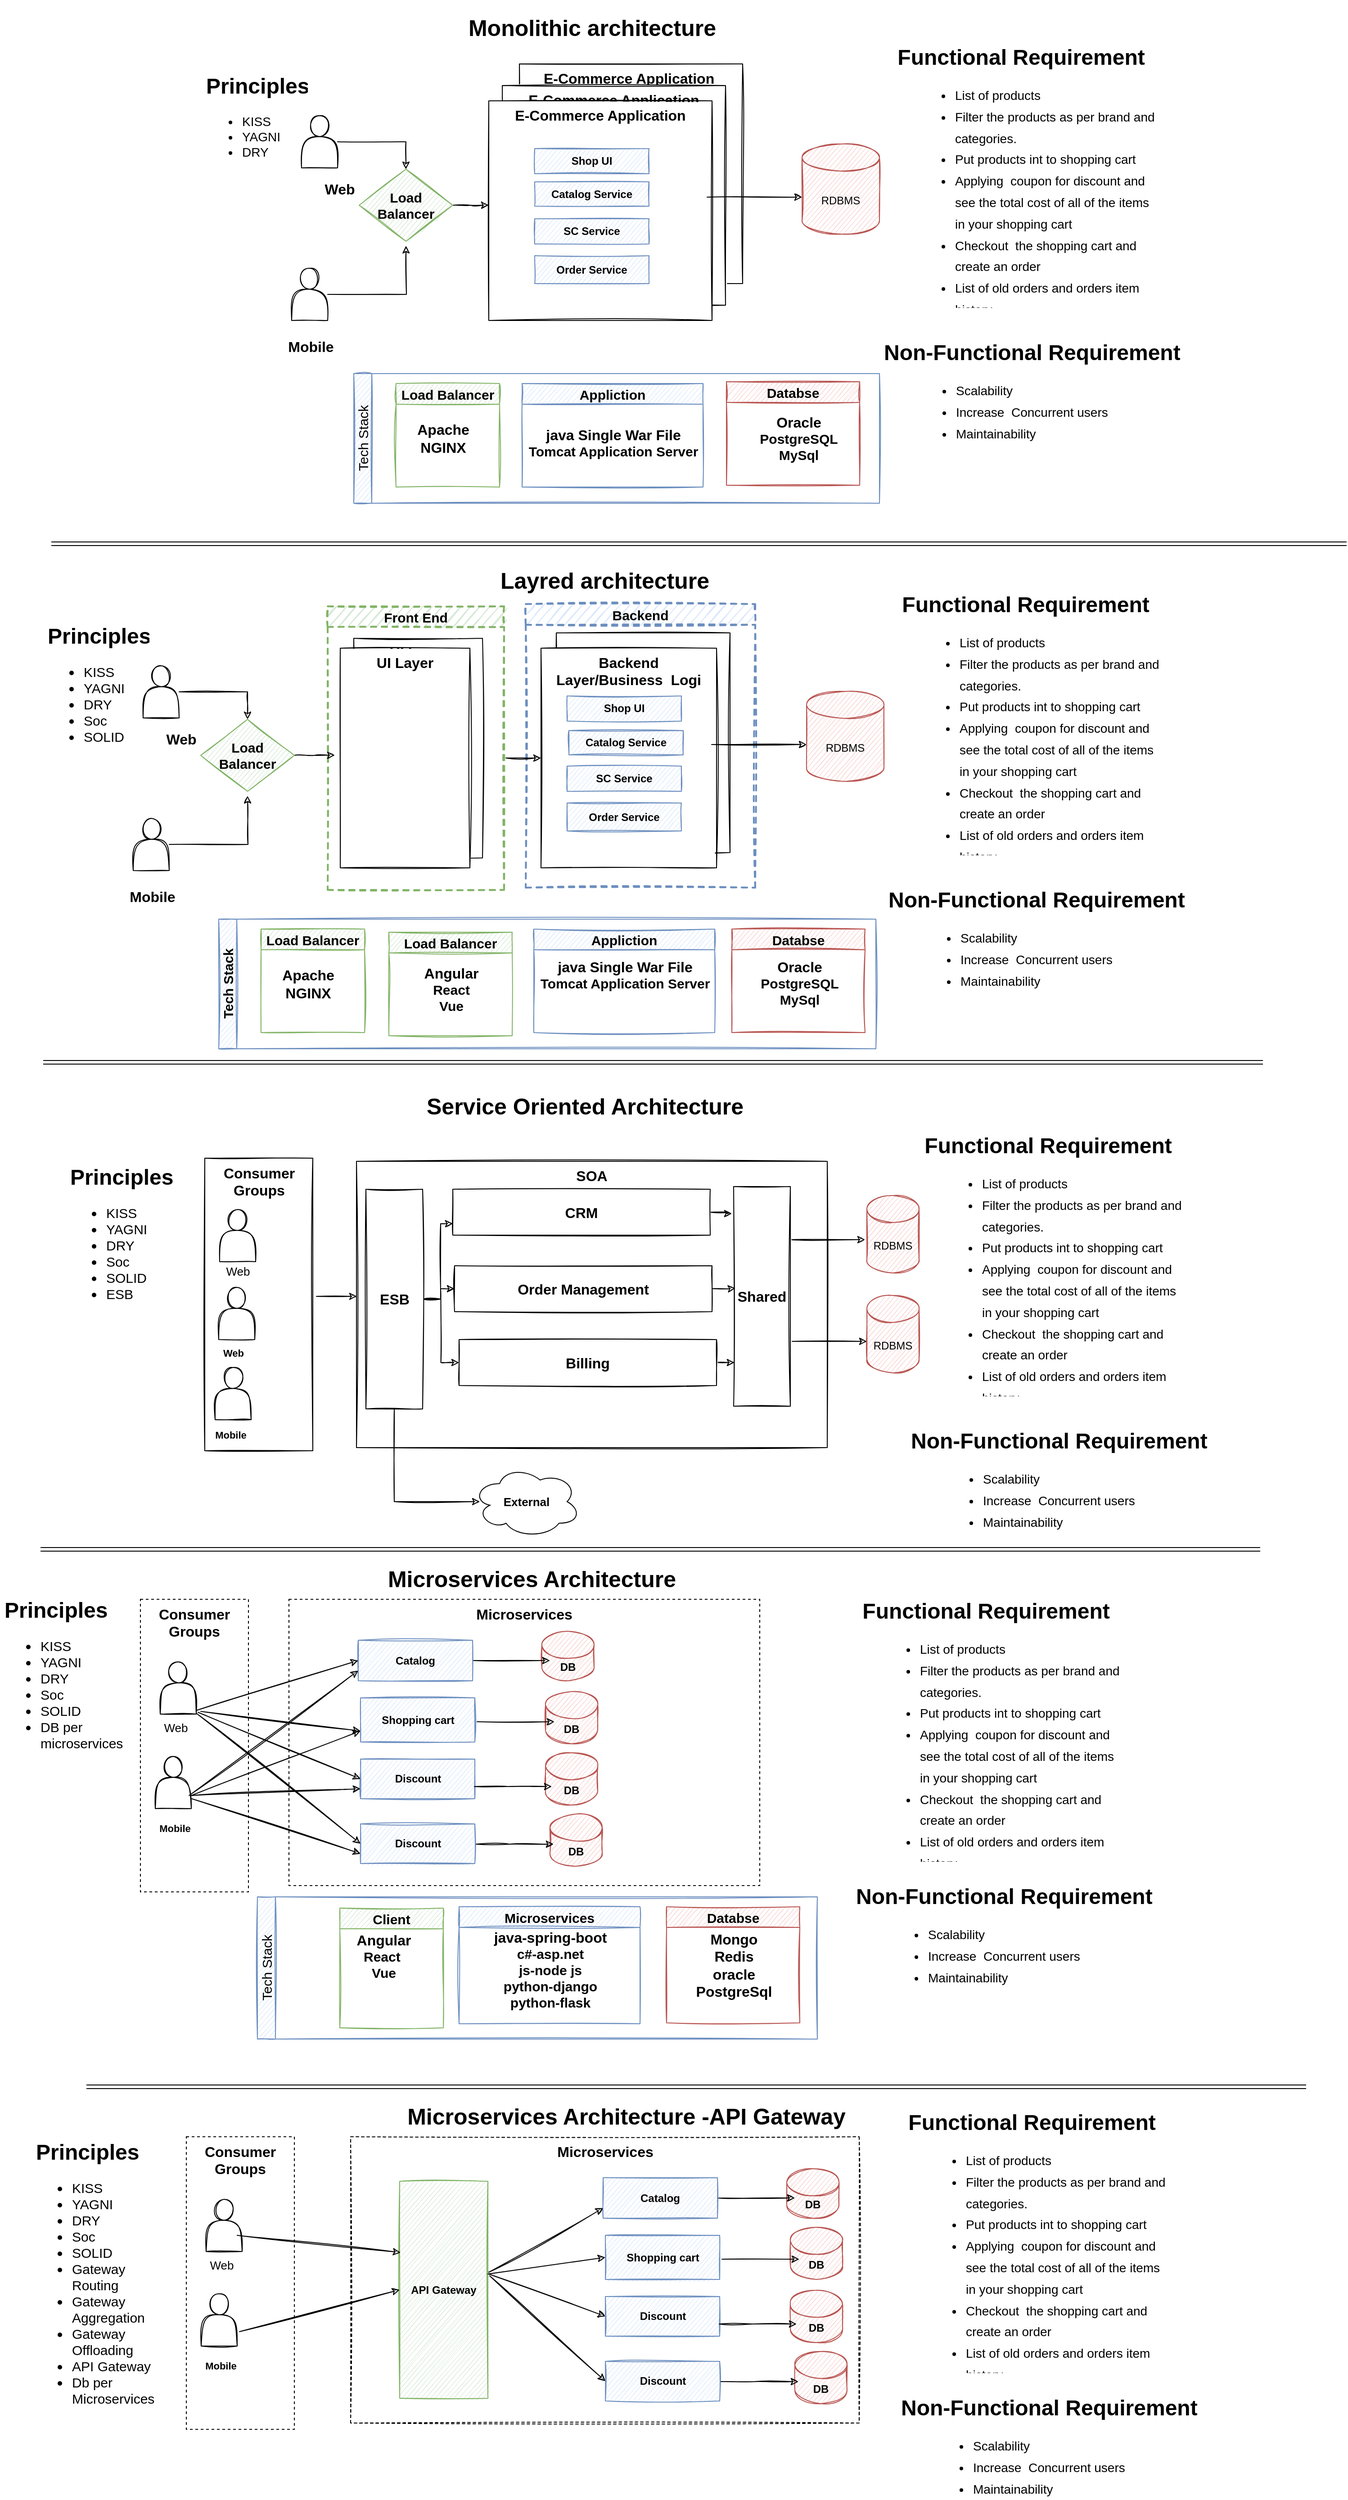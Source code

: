 <mxfile version="13.9.9" type="device"><diagram id="ec2k7Hesi6WmFlCKf6qa" name="Page-1"><mxGraphModel dx="1704" dy="138" grid="0" gridSize="10" guides="1" tooltips="1" connect="1" arrows="1" fold="1" page="0" pageScale="1" pageWidth="850" pageHeight="1100" math="0" shadow="0"><root><mxCell id="0"/><mxCell id="1" parent="0"/><mxCell id="N778RxpFkCBKYSkDcsCE-330" value="&lt;b&gt;&lt;font style=&quot;font-size: 16px&quot;&gt;Consumer Groups&lt;/font&gt;&lt;/b&gt;" style="rounded=0;whiteSpace=wrap;html=1;sketch=1;align=center;verticalAlign=top;" parent="1" vertex="1"><mxGeometry x="48.5" y="1870.5" width="120" height="325" as="geometry"/></mxCell><mxCell id="SEdqGjDrWcy2dXmViuWo-49" value="Backend" style="swimlane;sketch=1;fontSize=15;fillColor=#dae8fc;strokeColor=#6c8ebf;strokeWidth=2;dashed=1;" parent="1" vertex="1"><mxGeometry x="405" y="1255" width="255" height="315" as="geometry"/></mxCell><mxCell id="SEdqGjDrWcy2dXmViuWo-47" value="Front End" style="swimlane;sketch=1;fontSize=15;fillColor=#d5e8d4;strokeColor=#82b366;dashed=1;strokeWidth=2;" parent="1" vertex="1"><mxGeometry x="185" y="1257.5" width="196" height="315" as="geometry"/></mxCell><mxCell id="SEdqGjDrWcy2dXmViuWo-10" value="&lt;b&gt;&lt;font style=&quot;font-size: 16px&quot;&gt;UI Layer&lt;/font&gt;&lt;/b&gt;" style="rounded=0;whiteSpace=wrap;html=1;sketch=1;align=center;verticalAlign=top;" parent="1" vertex="1"><mxGeometry x="214" y="1293" width="143" height="244" as="geometry"/></mxCell><mxCell id="ROj_67UQpcPL1jAS--Vf-10" value="&lt;b&gt;&lt;font style=&quot;font-size: 16px&quot;&gt;E-Commerce Application&amp;nbsp;&lt;/font&gt;&lt;/b&gt;" style="rounded=0;whiteSpace=wrap;html=1;sketch=1;align=center;verticalAlign=top;" parent="1" vertex="1"><mxGeometry x="398" y="655" width="248" height="244" as="geometry"/></mxCell><mxCell id="ROj_67UQpcPL1jAS--Vf-9" value="&lt;b&gt;&lt;font style=&quot;font-size: 16px&quot;&gt;E-Commerce Application&lt;/font&gt;&lt;/b&gt;" style="rounded=0;whiteSpace=wrap;html=1;sketch=1;align=center;verticalAlign=top;" parent="1" vertex="1"><mxGeometry x="379" y="679" width="248" height="244" as="geometry"/></mxCell><mxCell id="k0vu21li7wswJZSwt-MZ-2" value="&lt;h1 style=&quot;text-align: center&quot;&gt;Functional Requirement&lt;/h1&gt;&lt;p style=&quot;font-size: 14px&quot;&gt;&lt;/p&gt;&lt;blockquote style=&quot;margin: 0px 0px 0px 40px ; border: none ; padding: 0px ; font-size: 14px&quot;&gt;&lt;ul style=&quot;line-height: 170%&quot;&gt;&lt;li&gt;List of products&lt;/li&gt;&lt;li&gt;Filter the products as per brand and categories.&lt;/li&gt;&lt;li&gt;Put products int to shopping cart&lt;/li&gt;&lt;li&gt;Applying&amp;nbsp; coupon for discount and see the total cost of all of the items in your shopping cart&lt;/li&gt;&lt;li&gt;Checkout&amp;nbsp; the shopping cart and create an order&lt;/li&gt;&lt;li&gt;List of old orders and orders item history&lt;/li&gt;&lt;/ul&gt;&lt;/blockquote&gt;&lt;p&gt;&lt;/p&gt;" style="text;html=1;strokeColor=none;fillColor=none;spacing=5;spacingTop=-20;whiteSpace=wrap;overflow=hidden;rounded=0;sketch=1;fontStyle=0;labelBorderColor=none;align=left;" parent="1" vertex="1"><mxGeometry x="797" y="628" width="315" height="298" as="geometry"/></mxCell><mxCell id="k0vu21li7wswJZSwt-MZ-3" value="&lt;h1&gt;Principles&lt;/h1&gt;&lt;p style=&quot;font-size: 14px&quot;&gt;&lt;/p&gt;&lt;ul style=&quot;font-size: 14px&quot;&gt;&lt;li&gt;KISS&lt;/li&gt;&lt;li&gt;YAGNI&lt;/li&gt;&lt;li&gt;DRY&lt;/li&gt;&lt;/ul&gt;&lt;p&gt;&lt;/p&gt;" style="text;html=1;strokeColor=none;fillColor=none;spacing=5;spacingTop=-20;whiteSpace=wrap;overflow=hidden;rounded=0;sketch=1;" parent="1" vertex="1"><mxGeometry x="45" y="660" width="121" height="110" as="geometry"/></mxCell><mxCell id="k0vu21li7wswJZSwt-MZ-5" value="&lt;font style=&quot;font-size: 25px&quot;&gt;&lt;b&gt;Monolithic architecture&lt;/b&gt;&lt;/font&gt;" style="text;html=1;strokeColor=none;fillColor=none;align=center;verticalAlign=middle;whiteSpace=wrap;rounded=0;sketch=1;" parent="1" vertex="1"><mxGeometry x="335.5" y="584" width="286" height="59" as="geometry"/></mxCell><mxCell id="ROj_67UQpcPL1jAS--Vf-14" style="edgeStyle=orthogonalEdgeStyle;rounded=0;orthogonalLoop=1;jettySize=auto;html=1;entryX=0.5;entryY=0;entryDx=0;entryDy=0;sketch=1;" parent="1" source="k0vu21li7wswJZSwt-MZ-6" target="ROj_67UQpcPL1jAS--Vf-13" edge="1"><mxGeometry relative="1" as="geometry"/></mxCell><mxCell id="k0vu21li7wswJZSwt-MZ-6" value="" style="shape=actor;whiteSpace=wrap;html=1;sketch=1;" parent="1" vertex="1"><mxGeometry x="156" y="712.5" width="40" height="58" as="geometry"/></mxCell><mxCell id="k0vu21li7wswJZSwt-MZ-7" value="&lt;b&gt;&lt;font style=&quot;font-size: 16px&quot;&gt;Web&lt;/font&gt;&lt;/b&gt;" style="text;html=1;strokeColor=none;fillColor=none;align=center;verticalAlign=middle;whiteSpace=wrap;rounded=0;sketch=1;" parent="1" vertex="1"><mxGeometry x="168.5" y="784" width="59" height="20" as="geometry"/></mxCell><mxCell id="k0vu21li7wswJZSwt-MZ-8" value="&lt;b&gt;&lt;font style=&quot;font-size: 16px&quot;&gt;E-Commerce Application&lt;/font&gt;&lt;/b&gt;" style="rounded=0;whiteSpace=wrap;html=1;sketch=1;align=center;verticalAlign=top;" parent="1" vertex="1"><mxGeometry x="364" y="696" width="248" height="244" as="geometry"/></mxCell><mxCell id="Zl33x8nUSlphp2DYGEaB-1" value="RDBMS" style="shape=cylinder3;whiteSpace=wrap;html=1;boundedLbl=1;backgroundOutline=1;size=15;fillColor=#f8cecc;strokeColor=#b85450;sketch=1;" parent="1" vertex="1"><mxGeometry x="712" y="744" width="86" height="100" as="geometry"/></mxCell><mxCell id="Zl33x8nUSlphp2DYGEaB-6" style="edgeStyle=orthogonalEdgeStyle;rounded=0;sketch=1;orthogonalLoop=1;jettySize=auto;html=1;entryX=0;entryY=0.418;entryDx=0;entryDy=0;entryPerimeter=0;" parent="1" edge="1"><mxGeometry relative="1" as="geometry"><mxPoint x="606.5" y="803.002" as="sourcePoint"/><mxPoint x="712" y="803.002" as="targetPoint"/></mxGeometry></mxCell><mxCell id="Zl33x8nUSlphp2DYGEaB-7" value="Shop UI" style="rounded=0;whiteSpace=wrap;html=1;align=center;fontStyle=1;sketch=1;fillColor=#dae8fc;strokeColor=#6c8ebf;" parent="1" vertex="1"><mxGeometry x="415" y="749" width="127" height="28" as="geometry"/></mxCell><mxCell id="Zl33x8nUSlphp2DYGEaB-8" value="Catalog Service" style="rounded=0;whiteSpace=wrap;html=1;align=center;fontStyle=1;sketch=1;fillColor=#dae8fc;strokeColor=#6c8ebf;" parent="1" vertex="1"><mxGeometry x="415" y="786" width="127" height="27" as="geometry"/></mxCell><mxCell id="Zl33x8nUSlphp2DYGEaB-9" value="SC Service" style="rounded=0;whiteSpace=wrap;html=1;align=center;fontStyle=1;sketch=1;fillColor=#dae8fc;strokeColor=#6c8ebf;" parent="1" vertex="1"><mxGeometry x="415" y="827" width="127" height="28" as="geometry"/></mxCell><mxCell id="Zl33x8nUSlphp2DYGEaB-10" value="Order Service" style="rounded=0;whiteSpace=wrap;html=1;align=center;fontStyle=1;sketch=1;fillColor=#dae8fc;strokeColor=#6c8ebf;" parent="1" vertex="1"><mxGeometry x="415" y="868" width="127" height="31" as="geometry"/></mxCell><mxCell id="ROj_67UQpcPL1jAS--Vf-1" value="&lt;h1 style=&quot;text-align: center&quot;&gt;Non-Functional Requirement&lt;/h1&gt;&lt;p style=&quot;font-size: 14px&quot;&gt;&lt;/p&gt;&lt;blockquote style=&quot;margin: 0px 0px 0px 40px ; border: none ; padding: 0px ; font-size: 14px&quot;&gt;&lt;ul style=&quot;line-height: 170%&quot;&gt;&lt;li&gt;Scalability&lt;/li&gt;&lt;li&gt;Increase&amp;nbsp; Concurrent users&lt;/li&gt;&lt;li&gt;Maintainability&lt;/li&gt;&lt;/ul&gt;&lt;/blockquote&gt;&lt;p&gt;&lt;/p&gt;" style="text;html=1;strokeColor=none;fillColor=none;spacing=5;spacingTop=-20;whiteSpace=wrap;overflow=hidden;rounded=0;sketch=1;fontStyle=0;labelBorderColor=none;align=left;" parent="1" vertex="1"><mxGeometry x="798" y="956" width="350" height="121" as="geometry"/></mxCell><mxCell id="ROj_67UQpcPL1jAS--Vf-15" style="edgeStyle=orthogonalEdgeStyle;rounded=0;orthogonalLoop=1;jettySize=auto;html=1;sketch=1;" parent="1" source="ROj_67UQpcPL1jAS--Vf-2" edge="1"><mxGeometry relative="1" as="geometry"><mxPoint x="272" y="857" as="targetPoint"/></mxGeometry></mxCell><mxCell id="ROj_67UQpcPL1jAS--Vf-2" value="" style="shape=actor;whiteSpace=wrap;html=1;sketch=1;" parent="1" vertex="1"><mxGeometry x="145" y="882" width="40" height="58" as="geometry"/></mxCell><mxCell id="ROj_67UQpcPL1jAS--Vf-3" value="&lt;b&gt;&lt;font style=&quot;font-size: 16px&quot;&gt;Mobile&lt;/font&gt;&lt;/b&gt;" style="text;html=1;strokeColor=none;fillColor=none;align=center;verticalAlign=middle;whiteSpace=wrap;rounded=0;sketch=1;" parent="1" vertex="1"><mxGeometry x="137" y="959" width="59" height="20" as="geometry"/></mxCell><mxCell id="ROj_67UQpcPL1jAS--Vf-16" style="edgeStyle=orthogonalEdgeStyle;rounded=0;orthogonalLoop=1;jettySize=auto;html=1;entryX=0;entryY=0.475;entryDx=0;entryDy=0;entryPerimeter=0;sketch=1;" parent="1" source="ROj_67UQpcPL1jAS--Vf-13" target="k0vu21li7wswJZSwt-MZ-8" edge="1"><mxGeometry relative="1" as="geometry"/></mxCell><mxCell id="ROj_67UQpcPL1jAS--Vf-13" value="&lt;b&gt;&lt;font style=&quot;font-size: 15px&quot;&gt;Load Balancer&lt;/font&gt;&lt;/b&gt;" style="rhombus;whiteSpace=wrap;html=1;fillColor=#d5e8d4;shadow=0;sketch=1;rounded=0;strokeColor=#82b366;" parent="1" vertex="1"><mxGeometry x="220" y="772" width="104" height="80" as="geometry"/></mxCell><mxCell id="60dnuKKUJozWv6TFlMtV-2" value="Tech Stack" style="swimlane;html=1;horizontal=0;startSize=20;sketch=1;fontSize=15;fontStyle=0;fillColor=#dae8fc;strokeColor=#6c8ebf;" parent="1" vertex="1"><mxGeometry x="214" y="999" width="584" height="144" as="geometry"/></mxCell><mxCell id="60dnuKKUJozWv6TFlMtV-4" value="Load Balancer" style="swimlane;sketch=1;fontSize=15;fillColor=#d5e8d4;strokeColor=#82b366;" parent="60dnuKKUJozWv6TFlMtV-2" vertex="1"><mxGeometry x="47" y="11" width="115" height="115" as="geometry"/></mxCell><mxCell id="60dnuKKUJozWv6TFlMtV-5" value="&lt;b style=&quot;font-size: 16px&quot;&gt;Apache&lt;br&gt;NGINX&lt;/b&gt;" style="text;html=1;align=center;verticalAlign=middle;resizable=0;points=[];autosize=1;fontSize=15;" parent="60dnuKKUJozWv6TFlMtV-4" vertex="1"><mxGeometry x="18" y="41" width="68" height="40" as="geometry"/></mxCell><mxCell id="60dnuKKUJozWv6TFlMtV-6" value="Appliction" style="swimlane;sketch=1;fontSize=15;fillColor=#dae8fc;strokeColor=#6c8ebf;" parent="60dnuKKUJozWv6TFlMtV-2" vertex="1"><mxGeometry x="187" y="11" width="201" height="115" as="geometry"/></mxCell><mxCell id="60dnuKKUJozWv6TFlMtV-7" value="&lt;b&gt;&lt;span style=&quot;font-size: 16px&quot;&gt;java Single War File&lt;br&gt;&lt;/span&gt;Tomcat Application Server&lt;/b&gt;" style="text;html=1;align=center;verticalAlign=middle;resizable=0;points=[];autosize=1;fontSize=15;" parent="60dnuKKUJozWv6TFlMtV-6" vertex="1"><mxGeometry x="1.5" y="46" width="198" height="40" as="geometry"/></mxCell><mxCell id="60dnuKKUJozWv6TFlMtV-8" value="Databse" style="swimlane;sketch=1;fontSize=15;startSize=23;fillColor=#f8cecc;strokeColor=#b85450;" parent="60dnuKKUJozWv6TFlMtV-2" vertex="1"><mxGeometry x="414" y="9" width="148" height="115" as="geometry"/></mxCell><mxCell id="60dnuKKUJozWv6TFlMtV-9" value="&lt;span style=&quot;font-size: 16px&quot;&gt;&lt;span&gt;Oracle&lt;br&gt;&lt;/span&gt;&lt;/span&gt;PostgreSQL&lt;br&gt;MySql" style="text;html=1;align=center;verticalAlign=middle;resizable=0;points=[];autosize=1;fontSize=15;fontStyle=1" parent="60dnuKKUJozWv6TFlMtV-8" vertex="1"><mxGeometry x="31" y="34" width="97" height="58" as="geometry"/></mxCell><mxCell id="SEdqGjDrWcy2dXmViuWo-9" value="" style="shape=link;html=1;" parent="1" edge="1"><mxGeometry width="100" relative="1" as="geometry"><mxPoint x="-122" y="1188" as="sourcePoint"/><mxPoint x="1317" y="1188" as="targetPoint"/></mxGeometry></mxCell><mxCell id="SEdqGjDrWcy2dXmViuWo-11" value="" style="rounded=0;whiteSpace=wrap;html=1;sketch=1;align=center;verticalAlign=top;" parent="1" vertex="1"><mxGeometry x="439" y="1287" width="193" height="244" as="geometry"/></mxCell><mxCell id="SEdqGjDrWcy2dXmViuWo-12" value="&lt;h1 style=&quot;text-align: center&quot;&gt;Functional Requirement&lt;/h1&gt;&lt;p style=&quot;font-size: 14px&quot;&gt;&lt;/p&gt;&lt;blockquote style=&quot;margin: 0px 0px 0px 40px ; border: none ; padding: 0px ; font-size: 14px&quot;&gt;&lt;ul style=&quot;line-height: 170%&quot;&gt;&lt;li&gt;List of products&lt;/li&gt;&lt;li&gt;Filter the products as per brand and categories.&lt;/li&gt;&lt;li&gt;Put products int to shopping cart&lt;/li&gt;&lt;li&gt;Applying&amp;nbsp; coupon for discount and see the total cost of all of the items in your shopping cart&lt;/li&gt;&lt;li&gt;Checkout&amp;nbsp; the shopping cart and create an order&lt;/li&gt;&lt;li&gt;List of old orders and orders item history&lt;/li&gt;&lt;/ul&gt;&lt;/blockquote&gt;&lt;p&gt;&lt;/p&gt;" style="text;html=1;strokeColor=none;fillColor=none;spacing=5;spacingTop=-20;whiteSpace=wrap;overflow=hidden;rounded=0;sketch=1;fontStyle=0;labelBorderColor=none;align=left;" parent="1" vertex="1"><mxGeometry x="802" y="1236" width="315" height="298" as="geometry"/></mxCell><mxCell id="SEdqGjDrWcy2dXmViuWo-13" value="&lt;h1&gt;Principles&lt;/h1&gt;&lt;p style=&quot;font-size: 14px&quot;&gt;&lt;/p&gt;&lt;ul style=&quot;font-size: 15px&quot;&gt;&lt;li&gt;KISS&lt;/li&gt;&lt;li&gt;YAGNI&lt;/li&gt;&lt;li&gt;DRY&lt;/li&gt;&lt;li&gt;Soc&lt;/li&gt;&lt;li&gt;SOLID&lt;/li&gt;&lt;/ul&gt;&lt;p&gt;&lt;/p&gt;" style="text;html=1;strokeColor=none;fillColor=none;spacing=5;spacingTop=-20;whiteSpace=wrap;overflow=hidden;rounded=0;sketch=1;" parent="1" vertex="1"><mxGeometry x="-131" y="1271" width="121" height="156" as="geometry"/></mxCell><mxCell id="SEdqGjDrWcy2dXmViuWo-14" value="&lt;font style=&quot;font-size: 25px&quot;&gt;&lt;b&gt;Layred architecture&lt;/b&gt;&lt;/font&gt;" style="text;html=1;strokeColor=none;fillColor=none;align=center;verticalAlign=middle;whiteSpace=wrap;rounded=0;sketch=1;" parent="1" vertex="1"><mxGeometry x="350" y="1198" width="286" height="59" as="geometry"/></mxCell><mxCell id="SEdqGjDrWcy2dXmViuWo-15" style="edgeStyle=orthogonalEdgeStyle;rounded=0;orthogonalLoop=1;jettySize=auto;html=1;entryX=0.5;entryY=0;entryDx=0;entryDy=0;sketch=1;" parent="1" source="SEdqGjDrWcy2dXmViuWo-16" target="SEdqGjDrWcy2dXmViuWo-30" edge="1"><mxGeometry relative="1" as="geometry"/></mxCell><mxCell id="SEdqGjDrWcy2dXmViuWo-16" value="" style="shape=actor;whiteSpace=wrap;html=1;sketch=1;" parent="1" vertex="1"><mxGeometry x="-20" y="1323.5" width="40" height="58" as="geometry"/></mxCell><mxCell id="SEdqGjDrWcy2dXmViuWo-17" value="&lt;b&gt;&lt;font style=&quot;font-size: 16px&quot;&gt;Web&lt;/font&gt;&lt;/b&gt;" style="text;html=1;strokeColor=none;fillColor=none;align=center;verticalAlign=middle;whiteSpace=wrap;rounded=0;sketch=1;" parent="1" vertex="1"><mxGeometry x="-7.5" y="1395" width="59" height="20" as="geometry"/></mxCell><mxCell id="SEdqGjDrWcy2dXmViuWo-18" value="&lt;b&gt;&lt;font style=&quot;font-size: 16px&quot;&gt;Backend Layer/Business&amp;nbsp; Logi&lt;/font&gt;&lt;/b&gt;" style="rounded=0;whiteSpace=wrap;html=1;sketch=1;align=center;verticalAlign=top;" parent="1" vertex="1"><mxGeometry x="422" y="1304" width="195" height="244" as="geometry"/></mxCell><mxCell id="SEdqGjDrWcy2dXmViuWo-19" value="RDBMS" style="shape=cylinder3;whiteSpace=wrap;html=1;boundedLbl=1;backgroundOutline=1;size=15;fillColor=#f8cecc;strokeColor=#b85450;sketch=1;" parent="1" vertex="1"><mxGeometry x="717" y="1352" width="86" height="100" as="geometry"/></mxCell><mxCell id="SEdqGjDrWcy2dXmViuWo-20" style="edgeStyle=orthogonalEdgeStyle;rounded=0;sketch=1;orthogonalLoop=1;jettySize=auto;html=1;entryX=0;entryY=0.418;entryDx=0;entryDy=0;entryPerimeter=0;" parent="1" edge="1"><mxGeometry relative="1" as="geometry"><mxPoint x="611.5" y="1411.002" as="sourcePoint"/><mxPoint x="717" y="1411.002" as="targetPoint"/></mxGeometry></mxCell><mxCell id="SEdqGjDrWcy2dXmViuWo-21" value="Shop UI" style="rounded=0;whiteSpace=wrap;html=1;align=center;fontStyle=1;sketch=1;fillColor=#dae8fc;strokeColor=#6c8ebf;" parent="1" vertex="1"><mxGeometry x="451" y="1357" width="127" height="28" as="geometry"/></mxCell><mxCell id="SEdqGjDrWcy2dXmViuWo-22" value="Catalog Service" style="rounded=0;whiteSpace=wrap;html=1;align=center;fontStyle=1;sketch=1;fillColor=#dae8fc;strokeColor=#6c8ebf;" parent="1" vertex="1"><mxGeometry x="453" y="1395.5" width="127" height="27" as="geometry"/></mxCell><mxCell id="SEdqGjDrWcy2dXmViuWo-23" value="SC Service" style="rounded=0;whiteSpace=wrap;html=1;align=center;fontStyle=1;sketch=1;fillColor=#dae8fc;strokeColor=#6c8ebf;" parent="1" vertex="1"><mxGeometry x="451" y="1435" width="127" height="28" as="geometry"/></mxCell><mxCell id="SEdqGjDrWcy2dXmViuWo-24" value="Order Service" style="rounded=0;whiteSpace=wrap;html=1;align=center;fontStyle=1;sketch=1;fillColor=#dae8fc;strokeColor=#6c8ebf;" parent="1" vertex="1"><mxGeometry x="451" y="1476" width="127" height="31" as="geometry"/></mxCell><mxCell id="SEdqGjDrWcy2dXmViuWo-25" value="&lt;h1 style=&quot;text-align: center&quot;&gt;Non-Functional Requirement&lt;/h1&gt;&lt;p style=&quot;font-size: 14px&quot;&gt;&lt;/p&gt;&lt;blockquote style=&quot;margin: 0px 0px 0px 40px ; border: none ; padding: 0px ; font-size: 14px&quot;&gt;&lt;ul style=&quot;line-height: 170%&quot;&gt;&lt;li&gt;Scalability&lt;/li&gt;&lt;li&gt;Increase&amp;nbsp; Concurrent users&lt;/li&gt;&lt;li&gt;Maintainability&lt;/li&gt;&lt;/ul&gt;&lt;/blockquote&gt;&lt;p&gt;&lt;/p&gt;" style="text;html=1;strokeColor=none;fillColor=none;spacing=5;spacingTop=-20;whiteSpace=wrap;overflow=hidden;rounded=0;sketch=1;fontStyle=0;labelBorderColor=none;align=left;" parent="1" vertex="1"><mxGeometry x="803" y="1564" width="350" height="121" as="geometry"/></mxCell><mxCell id="SEdqGjDrWcy2dXmViuWo-26" style="edgeStyle=orthogonalEdgeStyle;rounded=0;orthogonalLoop=1;jettySize=auto;html=1;sketch=1;" parent="1" source="SEdqGjDrWcy2dXmViuWo-27" edge="1"><mxGeometry relative="1" as="geometry"><mxPoint x="96" y="1468" as="targetPoint"/></mxGeometry></mxCell><mxCell id="SEdqGjDrWcy2dXmViuWo-27" value="" style="shape=actor;whiteSpace=wrap;html=1;sketch=1;" parent="1" vertex="1"><mxGeometry x="-31" y="1493" width="40" height="58" as="geometry"/></mxCell><mxCell id="SEdqGjDrWcy2dXmViuWo-28" value="&lt;b&gt;&lt;font style=&quot;font-size: 16px&quot;&gt;Mobile&lt;/font&gt;&lt;/b&gt;" style="text;html=1;strokeColor=none;fillColor=none;align=center;verticalAlign=middle;whiteSpace=wrap;rounded=0;sketch=1;" parent="1" vertex="1"><mxGeometry x="-39" y="1570" width="59" height="20" as="geometry"/></mxCell><mxCell id="SEdqGjDrWcy2dXmViuWo-53" style="edgeStyle=orthogonalEdgeStyle;rounded=0;sketch=1;orthogonalLoop=1;jettySize=auto;html=1;" parent="1" source="SEdqGjDrWcy2dXmViuWo-30" edge="1"><mxGeometry relative="1" as="geometry"><mxPoint x="193" y="1423" as="targetPoint"/></mxGeometry></mxCell><mxCell id="SEdqGjDrWcy2dXmViuWo-30" value="&lt;b&gt;&lt;font style=&quot;font-size: 15px&quot;&gt;Load Balancer&lt;/font&gt;&lt;/b&gt;" style="rhombus;whiteSpace=wrap;html=1;fillColor=#d5e8d4;shadow=0;sketch=1;rounded=0;strokeColor=#82b366;" parent="1" vertex="1"><mxGeometry x="44" y="1383" width="104" height="80" as="geometry"/></mxCell><mxCell id="SEdqGjDrWcy2dXmViuWo-31" value="Tech Stack" style="swimlane;html=1;horizontal=0;startSize=20;sketch=1;fontSize=15;fontStyle=1;fillColor=#dae8fc;strokeColor=#6c8ebf;" parent="1" vertex="1"><mxGeometry x="64" y="1605" width="730" height="144" as="geometry"/></mxCell><mxCell id="SEdqGjDrWcy2dXmViuWo-32" value="Load Balancer" style="swimlane;sketch=1;fontSize=15;fillColor=#d5e8d4;strokeColor=#82b366;" parent="SEdqGjDrWcy2dXmViuWo-31" vertex="1"><mxGeometry x="47" y="11" width="115" height="115" as="geometry"/></mxCell><mxCell id="SEdqGjDrWcy2dXmViuWo-33" value="&lt;b style=&quot;font-size: 16px&quot;&gt;Apache&lt;br&gt;NGINX&lt;/b&gt;" style="text;html=1;align=center;verticalAlign=middle;resizable=0;points=[];autosize=1;fontSize=15;" parent="SEdqGjDrWcy2dXmViuWo-32" vertex="1"><mxGeometry x="18" y="41" width="68" height="40" as="geometry"/></mxCell><mxCell id="SEdqGjDrWcy2dXmViuWo-36" value="Databse" style="swimlane;sketch=1;fontSize=15;startSize=23;fillColor=#f8cecc;strokeColor=#b85450;" parent="SEdqGjDrWcy2dXmViuWo-31" vertex="1"><mxGeometry x="570" y="11" width="148" height="115" as="geometry"/></mxCell><mxCell id="SEdqGjDrWcy2dXmViuWo-37" value="&lt;span style=&quot;font-size: 16px&quot;&gt;&lt;span&gt;Oracle&lt;br&gt;&lt;/span&gt;&lt;/span&gt;PostgreSQL&lt;br&gt;MySql" style="text;html=1;align=center;verticalAlign=middle;resizable=0;points=[];autosize=1;fontSize=15;fontStyle=1" parent="SEdqGjDrWcy2dXmViuWo-36" vertex="1"><mxGeometry x="26" y="31" width="97" height="58" as="geometry"/></mxCell><mxCell id="SEdqGjDrWcy2dXmViuWo-34" value="Appliction" style="swimlane;sketch=1;fontSize=15;fillColor=#dae8fc;strokeColor=#6c8ebf;" parent="SEdqGjDrWcy2dXmViuWo-31" vertex="1"><mxGeometry x="350" y="11" width="201" height="115" as="geometry"/></mxCell><mxCell id="SEdqGjDrWcy2dXmViuWo-35" value="&lt;b&gt;&lt;span style=&quot;font-size: 16px&quot;&gt;java Single War File&lt;br&gt;&lt;/span&gt;Tomcat Application Server&lt;/b&gt;" style="text;html=1;align=center;verticalAlign=middle;resizable=0;points=[];autosize=1;fontSize=15;" parent="SEdqGjDrWcy2dXmViuWo-34" vertex="1"><mxGeometry x="1.5" y="31" width="198" height="40" as="geometry"/></mxCell><mxCell id="it-3vbONfgp5OFYD7PU5-1" value="Load Balancer" style="swimlane;sketch=1;fontSize=15;fillColor=#d5e8d4;strokeColor=#82b366;" parent="SEdqGjDrWcy2dXmViuWo-31" vertex="1"><mxGeometry x="189" y="14.5" width="137" height="115" as="geometry"/></mxCell><mxCell id="it-3vbONfgp5OFYD7PU5-2" value="&lt;span style=&quot;font-size: 16px&quot;&gt;&lt;span&gt;Angular&lt;br&gt;&lt;/span&gt;&lt;/span&gt;React&lt;br&gt;Vue" style="text;html=1;align=center;verticalAlign=middle;resizable=0;points=[];autosize=1;fontSize=15;fontStyle=1" parent="it-3vbONfgp5OFYD7PU5-1" vertex="1"><mxGeometry x="34" y="34.5" width="70" height="58" as="geometry"/></mxCell><mxCell id="SEdqGjDrWcy2dXmViuWo-38" value="" style="shape=link;html=1;" parent="1" edge="1"><mxGeometry width="100" relative="1" as="geometry"><mxPoint x="-131" y="1764" as="sourcePoint"/><mxPoint x="1224" y="1764" as="targetPoint"/></mxGeometry></mxCell><mxCell id="SEdqGjDrWcy2dXmViuWo-40" style="edgeStyle=orthogonalEdgeStyle;rounded=0;orthogonalLoop=1;jettySize=auto;html=1;entryX=0;entryY=0.5;entryDx=0;entryDy=0;sketch=1;" parent="1" target="SEdqGjDrWcy2dXmViuWo-18" edge="1"><mxGeometry relative="1" as="geometry"><mxPoint x="383" y="1426" as="sourcePoint"/></mxGeometry></mxCell><mxCell id="SEdqGjDrWcy2dXmViuWo-39" value="&lt;b&gt;&lt;font style=&quot;font-size: 16px&quot;&gt;UI Layer&lt;/font&gt;&lt;/b&gt;" style="rounded=0;whiteSpace=wrap;html=1;sketch=1;align=center;verticalAlign=top;" parent="1" vertex="1"><mxGeometry x="199" y="1304" width="144" height="244" as="geometry"/></mxCell><mxCell id="N778RxpFkCBKYSkDcsCE-294" value="&lt;b&gt;&lt;font style=&quot;font-size: 16px&quot;&gt;SOA&lt;/font&gt;&lt;/b&gt;" style="rounded=0;whiteSpace=wrap;html=1;sketch=1;align=center;verticalAlign=top;" parent="1" vertex="1"><mxGeometry x="217" y="1874" width="523" height="318" as="geometry"/></mxCell><mxCell id="N778RxpFkCBKYSkDcsCE-296" value="&lt;h1 style=&quot;text-align: center&quot;&gt;Functional Requirement&lt;/h1&gt;&lt;p style=&quot;font-size: 14px&quot;&gt;&lt;/p&gt;&lt;blockquote style=&quot;margin: 0px 0px 0px 40px ; border: none ; padding: 0px ; font-size: 14px&quot;&gt;&lt;ul style=&quot;line-height: 170%&quot;&gt;&lt;li&gt;List of products&lt;/li&gt;&lt;li&gt;Filter the products as per brand and categories.&lt;/li&gt;&lt;li&gt;Put products int to shopping cart&lt;/li&gt;&lt;li&gt;Applying&amp;nbsp; coupon for discount and see the total cost of all of the items in your shopping cart&lt;/li&gt;&lt;li&gt;Checkout&amp;nbsp; the shopping cart and create an order&lt;/li&gt;&lt;li&gt;List of old orders and orders item history&lt;/li&gt;&lt;/ul&gt;&lt;/blockquote&gt;&lt;p&gt;&lt;/p&gt;" style="text;html=1;strokeColor=none;fillColor=none;spacing=5;spacingTop=-20;whiteSpace=wrap;overflow=hidden;rounded=0;sketch=1;fontStyle=0;labelBorderColor=none;align=left;" parent="1" vertex="1"><mxGeometry x="826.5" y="1837" width="315" height="298" as="geometry"/></mxCell><mxCell id="N778RxpFkCBKYSkDcsCE-297" value="&lt;h1&gt;Principles&lt;/h1&gt;&lt;p style=&quot;font-size: 14px&quot;&gt;&lt;/p&gt;&lt;ul style=&quot;font-size: 15px&quot;&gt;&lt;li&gt;KISS&lt;/li&gt;&lt;li&gt;YAGNI&lt;/li&gt;&lt;li&gt;DRY&lt;/li&gt;&lt;li&gt;Soc&lt;/li&gt;&lt;li&gt;SOLID&lt;/li&gt;&lt;li&gt;ESB&lt;/li&gt;&lt;/ul&gt;&lt;p&gt;&lt;/p&gt;" style="text;html=1;strokeColor=none;fillColor=none;spacing=5;spacingTop=-20;whiteSpace=wrap;overflow=hidden;rounded=0;sketch=1;" parent="1" vertex="1"><mxGeometry x="-106.5" y="1872" width="121.5" height="169" as="geometry"/></mxCell><mxCell id="N778RxpFkCBKYSkDcsCE-299" value="" style="shape=actor;whiteSpace=wrap;html=1;sketch=1;" parent="1" vertex="1"><mxGeometry x="65" y="1927.5" width="40" height="58" as="geometry"/></mxCell><mxCell id="N778RxpFkCBKYSkDcsCE-300" value="&lt;span style=&quot;font-size: 13px;&quot;&gt;&lt;font style=&quot;font-size: 13px;&quot;&gt;Web&lt;/font&gt;&lt;/span&gt;" style="text;html=1;strokeColor=none;fillColor=none;align=center;verticalAlign=middle;whiteSpace=wrap;rounded=0;sketch=1;fontStyle=0;fontSize=13;" parent="1" vertex="1"><mxGeometry x="55.5" y="1986" width="59" height="20" as="geometry"/></mxCell><mxCell id="N778RxpFkCBKYSkDcsCE-302" value="RDBMS" style="shape=cylinder3;whiteSpace=wrap;html=1;boundedLbl=1;backgroundOutline=1;size=15;fillColor=#f8cecc;strokeColor=#b85450;sketch=1;" parent="1" vertex="1"><mxGeometry x="784" y="1912" width="58" height="86" as="geometry"/></mxCell><mxCell id="N778RxpFkCBKYSkDcsCE-308" value="&lt;h1 style=&quot;text-align: center&quot;&gt;Non-Functional Requirement&lt;/h1&gt;&lt;p style=&quot;font-size: 14px&quot;&gt;&lt;/p&gt;&lt;blockquote style=&quot;margin: 0px 0px 0px 40px ; border: none ; padding: 0px ; font-size: 14px&quot;&gt;&lt;ul style=&quot;line-height: 170%&quot;&gt;&lt;li&gt;Scalability&lt;/li&gt;&lt;li&gt;Increase&amp;nbsp; Concurrent users&lt;/li&gt;&lt;li&gt;Maintainability&lt;/li&gt;&lt;/ul&gt;&lt;/blockquote&gt;&lt;p&gt;&lt;/p&gt;" style="text;html=1;strokeColor=none;fillColor=none;spacing=5;spacingTop=-20;whiteSpace=wrap;overflow=hidden;rounded=0;sketch=1;fontStyle=0;labelBorderColor=none;align=left;" parent="1" vertex="1"><mxGeometry x="827.5" y="2165" width="350" height="121" as="geometry"/></mxCell><mxCell id="N778RxpFkCBKYSkDcsCE-310" value="" style="shape=actor;whiteSpace=wrap;html=1;sketch=1;" parent="1" vertex="1"><mxGeometry x="60" y="2103" width="40" height="58" as="geometry"/></mxCell><mxCell id="N778RxpFkCBKYSkDcsCE-311" value="&lt;span style=&quot;font-size: 11px;&quot;&gt;&lt;font style=&quot;font-size: 11px;&quot;&gt;Mobile&lt;/font&gt;&lt;/span&gt;" style="text;html=1;strokeColor=none;fillColor=none;align=center;verticalAlign=middle;whiteSpace=wrap;rounded=0;sketch=1;fontStyle=1;fontSize=11;" parent="1" vertex="1"><mxGeometry x="48" y="2168" width="59" height="20" as="geometry"/></mxCell><mxCell id="N778RxpFkCBKYSkDcsCE-312" style="edgeStyle=orthogonalEdgeStyle;rounded=0;sketch=1;orthogonalLoop=1;jettySize=auto;html=1;" parent="1" edge="1"><mxGeometry relative="1" as="geometry"><mxPoint x="217.5" y="2024" as="targetPoint"/><mxPoint x="172.5" y="2024" as="sourcePoint"/></mxGeometry></mxCell><mxCell id="N778RxpFkCBKYSkDcsCE-347" style="edgeStyle=orthogonalEdgeStyle;rounded=0;sketch=1;orthogonalLoop=1;jettySize=auto;html=1;entryX=0;entryY=0.5;entryDx=0;entryDy=0;fontSize=11;" parent="1" source="N778RxpFkCBKYSkDcsCE-324" target="N778RxpFkCBKYSkDcsCE-333" edge="1"><mxGeometry relative="1" as="geometry"/></mxCell><mxCell id="N778RxpFkCBKYSkDcsCE-348" style="edgeStyle=orthogonalEdgeStyle;rounded=0;sketch=1;orthogonalLoop=1;jettySize=auto;html=1;exitX=1;exitY=0.5;exitDx=0;exitDy=0;entryX=0;entryY=0.75;entryDx=0;entryDy=0;fontSize=11;" parent="1" source="N778RxpFkCBKYSkDcsCE-324" target="N778RxpFkCBKYSkDcsCE-331" edge="1"><mxGeometry relative="1" as="geometry"/></mxCell><mxCell id="N778RxpFkCBKYSkDcsCE-349" style="edgeStyle=orthogonalEdgeStyle;rounded=0;sketch=1;orthogonalLoop=1;jettySize=auto;html=1;exitX=1;exitY=0.5;exitDx=0;exitDy=0;entryX=0;entryY=0.5;entryDx=0;entryDy=0;fontSize=11;" parent="1" source="N778RxpFkCBKYSkDcsCE-324" target="N778RxpFkCBKYSkDcsCE-334" edge="1"><mxGeometry relative="1" as="geometry"/></mxCell><mxCell id="N778RxpFkCBKYSkDcsCE-350" style="edgeStyle=orthogonalEdgeStyle;rounded=0;sketch=1;orthogonalLoop=1;jettySize=auto;html=1;fontSize=11;entryX=0.067;entryY=0.5;entryDx=0;entryDy=0;entryPerimeter=0;" parent="1" source="N778RxpFkCBKYSkDcsCE-324" target="N778RxpFkCBKYSkDcsCE-339" edge="1"><mxGeometry relative="1" as="geometry"><Array as="points"><mxPoint x="259" y="2252"/></Array></mxGeometry></mxCell><mxCell id="N778RxpFkCBKYSkDcsCE-324" value="&lt;div style=&quot;text-align: justify&quot;&gt;&lt;b&gt;&lt;font style=&quot;font-size: 16px&quot;&gt;ESB&lt;/font&gt;&lt;/b&gt;&lt;/div&gt;" style="rounded=0;whiteSpace=wrap;html=1;sketch=1;align=center;verticalAlign=middle;" parent="1" vertex="1"><mxGeometry x="227.5" y="1905" width="63" height="244" as="geometry"/></mxCell><mxCell id="N778RxpFkCBKYSkDcsCE-325" value="&lt;font style=&quot;font-size: 25px&quot;&gt;&lt;b&gt;Service Oriented Architecture&lt;/b&gt;&lt;/font&gt;" style="text;html=1;strokeColor=none;fillColor=none;align=center;verticalAlign=middle;whiteSpace=wrap;rounded=0;sketch=1;" parent="1" vertex="1"><mxGeometry x="276" y="1782" width="390" height="59" as="geometry"/></mxCell><mxCell id="N778RxpFkCBKYSkDcsCE-327" value="" style="shape=actor;whiteSpace=wrap;html=1;sketch=1;" parent="1" vertex="1"><mxGeometry x="64" y="2014" width="40" height="58" as="geometry"/></mxCell><mxCell id="N778RxpFkCBKYSkDcsCE-328" value="&lt;span style=&quot;font-size: 11px;&quot;&gt;&lt;font style=&quot;font-size: 11px;&quot;&gt;Web&lt;/font&gt;&lt;/span&gt;" style="text;html=1;strokeColor=none;fillColor=none;align=center;verticalAlign=middle;whiteSpace=wrap;rounded=0;sketch=1;fontStyle=1;fontSize=11;" parent="1" vertex="1"><mxGeometry x="50.5" y="2077" width="59" height="20" as="geometry"/></mxCell><mxCell id="N778RxpFkCBKYSkDcsCE-351" style="edgeStyle=orthogonalEdgeStyle;rounded=0;sketch=1;orthogonalLoop=1;jettySize=auto;html=1;entryX=-0.032;entryY=0.123;entryDx=0;entryDy=0;entryPerimeter=0;fontSize=11;" parent="1" source="N778RxpFkCBKYSkDcsCE-331" target="N778RxpFkCBKYSkDcsCE-332" edge="1"><mxGeometry relative="1" as="geometry"/></mxCell><mxCell id="N778RxpFkCBKYSkDcsCE-331" value="&lt;div style=&quot;text-align: justify&quot;&gt;&lt;b&gt;&lt;font style=&quot;font-size: 16px&quot;&gt;CRM&lt;/font&gt;&lt;/b&gt;&lt;/div&gt;" style="rounded=0;whiteSpace=wrap;html=1;sketch=1;align=center;verticalAlign=middle;" parent="1" vertex="1"><mxGeometry x="324" y="1905" width="286" height="51" as="geometry"/></mxCell><mxCell id="N778RxpFkCBKYSkDcsCE-338" style="edgeStyle=orthogonalEdgeStyle;rounded=0;sketch=1;orthogonalLoop=1;jettySize=auto;html=1;fontSize=11;" parent="1" edge="1"><mxGeometry relative="1" as="geometry"><mxPoint x="782" y="1961" as="targetPoint"/><mxPoint x="699" y="1961" as="sourcePoint"/></mxGeometry></mxCell><mxCell id="N778RxpFkCBKYSkDcsCE-332" value="&lt;div style=&quot;text-align: justify&quot;&gt;&lt;b&gt;&lt;font style=&quot;font-size: 16px&quot;&gt;Shared&lt;/font&gt;&lt;/b&gt;&lt;/div&gt;" style="rounded=0;whiteSpace=wrap;html=1;sketch=1;align=center;verticalAlign=middle;" parent="1" vertex="1"><mxGeometry x="636" y="1902" width="63" height="244" as="geometry"/></mxCell><mxCell id="N778RxpFkCBKYSkDcsCE-353" style="edgeStyle=orthogonalEdgeStyle;rounded=0;sketch=1;orthogonalLoop=1;jettySize=auto;html=1;entryX=0.016;entryY=0.801;entryDx=0;entryDy=0;entryPerimeter=0;fontSize=11;" parent="1" source="N778RxpFkCBKYSkDcsCE-334" target="N778RxpFkCBKYSkDcsCE-332" edge="1"><mxGeometry relative="1" as="geometry"/></mxCell><mxCell id="N778RxpFkCBKYSkDcsCE-334" value="&lt;div style=&quot;text-align: justify&quot;&gt;&lt;b&gt;&lt;font style=&quot;font-size: 16px&quot;&gt;Billing&lt;/font&gt;&lt;/b&gt;&lt;/div&gt;" style="rounded=0;whiteSpace=wrap;html=1;sketch=1;align=center;verticalAlign=middle;" parent="1" vertex="1"><mxGeometry x="331" y="2072" width="286" height="51" as="geometry"/></mxCell><mxCell id="N778RxpFkCBKYSkDcsCE-339" value="&lt;font size=&quot;1&quot;&gt;&lt;b style=&quot;font-size: 13px&quot;&gt;External&lt;/b&gt;&lt;/font&gt;" style="ellipse;shape=cloud;whiteSpace=wrap;html=1;fontSize=11;" parent="1" vertex="1"><mxGeometry x="346" y="2212" width="120" height="80" as="geometry"/></mxCell><mxCell id="N778RxpFkCBKYSkDcsCE-352" style="edgeStyle=orthogonalEdgeStyle;rounded=0;sketch=1;orthogonalLoop=1;jettySize=auto;html=1;entryX=0.032;entryY=0.463;entryDx=0;entryDy=0;entryPerimeter=0;fontSize=11;" parent="1" source="N778RxpFkCBKYSkDcsCE-333" target="N778RxpFkCBKYSkDcsCE-332" edge="1"><mxGeometry relative="1" as="geometry"/></mxCell><mxCell id="N778RxpFkCBKYSkDcsCE-333" value="&lt;div style=&quot;text-align: justify&quot;&gt;&lt;b&gt;&lt;font style=&quot;font-size: 16px&quot;&gt;Order Management&lt;/font&gt;&lt;/b&gt;&lt;/div&gt;" style="rounded=0;whiteSpace=wrap;html=1;sketch=1;align=center;verticalAlign=middle;" parent="1" vertex="1"><mxGeometry x="326" y="1990" width="286" height="51" as="geometry"/></mxCell><mxCell id="N778RxpFkCBKYSkDcsCE-345" value="RDBMS" style="shape=cylinder3;whiteSpace=wrap;html=1;boundedLbl=1;backgroundOutline=1;size=15;fillColor=#f8cecc;strokeColor=#b85450;sketch=1;" parent="1" vertex="1"><mxGeometry x="784" y="2023" width="58" height="86" as="geometry"/></mxCell><mxCell id="N778RxpFkCBKYSkDcsCE-346" style="edgeStyle=orthogonalEdgeStyle;rounded=0;sketch=1;orthogonalLoop=1;jettySize=auto;html=1;fontSize=11;" parent="1" edge="1"><mxGeometry relative="1" as="geometry"><mxPoint x="784" y="2074" as="targetPoint"/><mxPoint x="701" y="2074" as="sourcePoint"/></mxGeometry></mxCell><mxCell id="7be0KA80ARklzb5PeEwu-1" value="&lt;b&gt;&lt;font style=&quot;font-size: 16px&quot;&gt;Consumer Groups&lt;/font&gt;&lt;/b&gt;" style="rounded=0;whiteSpace=wrap;html=1;sketch=0;align=center;verticalAlign=top;dashed=1;" parent="1" vertex="1"><mxGeometry x="-23" y="2360.5" width="120" height="325" as="geometry"/></mxCell><mxCell id="7be0KA80ARklzb5PeEwu-2" value="&lt;b&gt;&lt;font style=&quot;font-size: 16px&quot;&gt;Microservices&lt;/font&gt;&lt;/b&gt;" style="rounded=0;whiteSpace=wrap;html=1;sketch=0;align=center;verticalAlign=top;dashed=1;" parent="1" vertex="1"><mxGeometry x="142" y="2360.5" width="523" height="318" as="geometry"/></mxCell><mxCell id="7be0KA80ARklzb5PeEwu-3" value="&lt;h1 style=&quot;text-align: center&quot;&gt;Functional Requirement&lt;/h1&gt;&lt;p style=&quot;font-size: 14px&quot;&gt;&lt;/p&gt;&lt;blockquote style=&quot;margin: 0px 0px 0px 40px ; border: none ; padding: 0px ; font-size: 14px&quot;&gt;&lt;ul style=&quot;line-height: 170%&quot;&gt;&lt;li&gt;List of products&lt;/li&gt;&lt;li&gt;Filter the products as per brand and categories.&lt;/li&gt;&lt;li&gt;Put products int to shopping cart&lt;/li&gt;&lt;li&gt;Applying&amp;nbsp; coupon for discount and see the total cost of all of the items in your shopping cart&lt;/li&gt;&lt;li&gt;Checkout&amp;nbsp; the shopping cart and create an order&lt;/li&gt;&lt;li&gt;List of old orders and orders item history&lt;/li&gt;&lt;/ul&gt;&lt;/blockquote&gt;&lt;p&gt;&lt;/p&gt;" style="text;html=1;strokeColor=none;fillColor=none;spacing=5;spacingTop=-20;whiteSpace=wrap;overflow=hidden;rounded=0;sketch=1;fontStyle=0;labelBorderColor=none;align=left;" parent="1" vertex="1"><mxGeometry x="758" y="2354" width="315" height="298" as="geometry"/></mxCell><mxCell id="7be0KA80ARklzb5PeEwu-4" value="&lt;h1&gt;Principles&lt;/h1&gt;&lt;p style=&quot;font-size: 14px&quot;&gt;&lt;/p&gt;&lt;ul style=&quot;font-size: 15px&quot;&gt;&lt;li&gt;KISS&lt;/li&gt;&lt;li&gt;YAGNI&lt;/li&gt;&lt;li&gt;DRY&lt;/li&gt;&lt;li&gt;Soc&lt;/li&gt;&lt;li&gt;SOLID&lt;/li&gt;&lt;li&gt;DB per microservices&lt;/li&gt;&lt;/ul&gt;&lt;p&gt;&lt;/p&gt;" style="text;html=1;strokeColor=none;fillColor=none;spacing=5;spacingTop=-20;whiteSpace=wrap;overflow=hidden;rounded=0;sketch=1;" parent="1" vertex="1"><mxGeometry x="-179" y="2353" width="143" height="185" as="geometry"/></mxCell><mxCell id="7be0KA80ARklzb5PeEwu-5" value="" style="shape=actor;whiteSpace=wrap;html=1;sketch=1;" parent="1" vertex="1"><mxGeometry x="-1" y="2430" width="40" height="58" as="geometry"/></mxCell><mxCell id="7be0KA80ARklzb5PeEwu-6" value="&lt;span style=&quot;font-size: 13px;&quot;&gt;&lt;font style=&quot;font-size: 13px;&quot;&gt;Web&lt;/font&gt;&lt;/span&gt;" style="text;html=1;strokeColor=none;fillColor=none;align=center;verticalAlign=middle;whiteSpace=wrap;rounded=0;sketch=1;fontStyle=0;fontSize=13;" parent="1" vertex="1"><mxGeometry x="-13.5" y="2493" width="59" height="20" as="geometry"/></mxCell><mxCell id="7be0KA80ARklzb5PeEwu-7" value="&lt;b&gt;DB&lt;/b&gt;" style="shape=cylinder3;whiteSpace=wrap;html=1;boundedLbl=1;backgroundOutline=1;size=15;fillColor=#f8cecc;strokeColor=#b85450;sketch=1;" parent="1" vertex="1"><mxGeometry x="423" y="2396" width="58" height="55" as="geometry"/></mxCell><mxCell id="7be0KA80ARklzb5PeEwu-8" value="&lt;h1 style=&quot;text-align: center&quot;&gt;Non-Functional Requirement&lt;/h1&gt;&lt;p style=&quot;font-size: 14px&quot;&gt;&lt;/p&gt;&lt;blockquote style=&quot;margin: 0px 0px 0px 40px ; border: none ; padding: 0px ; font-size: 14px&quot;&gt;&lt;ul style=&quot;line-height: 170%&quot;&gt;&lt;li&gt;Scalability&lt;/li&gt;&lt;li&gt;Increase&amp;nbsp; Concurrent users&lt;/li&gt;&lt;li&gt;Maintainability&lt;/li&gt;&lt;/ul&gt;&lt;/blockquote&gt;&lt;p&gt;&lt;/p&gt;" style="text;html=1;strokeColor=none;fillColor=none;spacing=5;spacingTop=-20;whiteSpace=wrap;overflow=hidden;rounded=0;sketch=1;fontStyle=0;labelBorderColor=none;align=left;" parent="1" vertex="1"><mxGeometry x="767" y="2671" width="350" height="121" as="geometry"/></mxCell><mxCell id="7be0KA80ARklzb5PeEwu-9" value="" style="shape=actor;whiteSpace=wrap;html=1;sketch=1;" parent="1" vertex="1"><mxGeometry x="-6.5" y="2535" width="40" height="58" as="geometry"/></mxCell><mxCell id="7be0KA80ARklzb5PeEwu-10" value="&lt;span style=&quot;font-size: 11px;&quot;&gt;&lt;font style=&quot;font-size: 11px;&quot;&gt;Mobile&lt;/font&gt;&lt;/span&gt;" style="text;html=1;strokeColor=none;fillColor=none;align=center;verticalAlign=middle;whiteSpace=wrap;rounded=0;sketch=1;fontStyle=1;fontSize=11;" parent="1" vertex="1"><mxGeometry x="-14.5" y="2605" width="59" height="20" as="geometry"/></mxCell><mxCell id="7be0KA80ARklzb5PeEwu-27" style="edgeStyle=orthogonalEdgeStyle;rounded=0;sketch=1;orthogonalLoop=1;jettySize=auto;html=1;entryX=0.032;entryY=0.463;entryDx=0;entryDy=0;entryPerimeter=0;fontSize=11;" parent="1" edge="1"><mxGeometry relative="1" as="geometry"><mxPoint x="546.5" y="2563.5" as="sourcePoint"/></mxGeometry></mxCell><mxCell id="7be0KA80ARklzb5PeEwu-33" value="" style="edgeStyle=orthogonalEdgeStyle;rounded=0;orthogonalLoop=1;jettySize=auto;html=1;" parent="1" edge="1"><mxGeometry relative="1" as="geometry"><mxPoint x="403.5" y="2458" as="targetPoint"/></mxGeometry></mxCell><mxCell id="7be0KA80ARklzb5PeEwu-29" value="&lt;b&gt;DB&lt;/b&gt;" style="shape=cylinder3;whiteSpace=wrap;html=1;boundedLbl=1;backgroundOutline=1;size=15;fillColor=#f8cecc;strokeColor=#b85450;sketch=1;" parent="1" vertex="1"><mxGeometry x="427" y="2463" width="58" height="58" as="geometry"/></mxCell><mxCell id="7be0KA80ARklzb5PeEwu-31" value="" style="shape=link;html=1;" parent="1" edge="1"><mxGeometry width="100" relative="1" as="geometry"><mxPoint x="-134" y="2305" as="sourcePoint"/><mxPoint x="1221" y="2305" as="targetPoint"/></mxGeometry></mxCell><mxCell id="7be0KA80ARklzb5PeEwu-34" value="Shopping cart" style="rounded=0;whiteSpace=wrap;html=1;align=center;fontStyle=1;sketch=1;fillColor=#dae8fc;strokeColor=#6c8ebf;" parent="1" vertex="1"><mxGeometry x="221.5" y="2470" width="127" height="49" as="geometry"/></mxCell><mxCell id="a-NmY5w83YgL9m61wPBs-5" style="edgeStyle=orthogonalEdgeStyle;rounded=0;orthogonalLoop=1;jettySize=auto;html=1;entryX=0.155;entryY=0.591;entryDx=0;entryDy=0;entryPerimeter=0;sketch=1;" parent="1" source="7be0KA80ARklzb5PeEwu-35" target="7be0KA80ARklzb5PeEwu-7" edge="1"><mxGeometry relative="1" as="geometry"/></mxCell><mxCell id="7be0KA80ARklzb5PeEwu-35" value="Catalog" style="rounded=0;whiteSpace=wrap;html=1;align=center;fontStyle=1;sketch=1;fillColor=#dae8fc;strokeColor=#6c8ebf;" parent="1" vertex="1"><mxGeometry x="219" y="2406" width="127" height="45" as="geometry"/></mxCell><mxCell id="7be0KA80ARklzb5PeEwu-36" value="Discount" style="rounded=0;whiteSpace=wrap;html=1;align=center;fontStyle=1;sketch=1;fillColor=#dae8fc;strokeColor=#6c8ebf;" parent="1" vertex="1"><mxGeometry x="221.5" y="2538" width="127" height="44" as="geometry"/></mxCell><mxCell id="7be0KA80ARklzb5PeEwu-37" value="Discount" style="rounded=0;whiteSpace=wrap;html=1;align=center;fontStyle=1;sketch=1;fillColor=#dae8fc;strokeColor=#6c8ebf;" parent="1" vertex="1"><mxGeometry x="221.5" y="2610" width="127" height="44" as="geometry"/></mxCell><mxCell id="7be0KA80ARklzb5PeEwu-39" value="" style="endArrow=classic;html=1;entryX=0;entryY=0.5;entryDx=0;entryDy=0;exitX=1;exitY=0.931;exitDx=0;exitDy=0;exitPerimeter=0;sketch=1;" parent="1" source="7be0KA80ARklzb5PeEwu-5" target="7be0KA80ARklzb5PeEwu-35" edge="1"><mxGeometry width="50" height="50" relative="1" as="geometry"><mxPoint x="34" y="2475" as="sourcePoint"/><mxPoint x="89" y="2425" as="targetPoint"/></mxGeometry></mxCell><mxCell id="7be0KA80ARklzb5PeEwu-40" value="" style="endArrow=classic;html=1;entryX=0;entryY=0.75;entryDx=0;entryDy=0;sketch=1;" parent="1" target="7be0KA80ARklzb5PeEwu-34" edge="1"><mxGeometry width="50" height="50" relative="1" as="geometry"><mxPoint x="44" y="2485" as="sourcePoint"/><mxPoint x="229" y="2438.5" as="targetPoint"/></mxGeometry></mxCell><mxCell id="7be0KA80ARklzb5PeEwu-41" value="" style="endArrow=classic;html=1;entryX=0;entryY=0.5;entryDx=0;entryDy=0;sketch=1;" parent="1" target="7be0KA80ARklzb5PeEwu-36" edge="1"><mxGeometry width="50" height="50" relative="1" as="geometry"><mxPoint x="41" y="2486" as="sourcePoint"/><mxPoint x="231.5" y="2516.75" as="targetPoint"/></mxGeometry></mxCell><mxCell id="7be0KA80ARklzb5PeEwu-42" value="" style="endArrow=classic;html=1;entryX=0;entryY=0.5;entryDx=0;entryDy=0;exitX=1;exitY=0.983;exitDx=0;exitDy=0;exitPerimeter=0;sketch=1;" parent="1" source="7be0KA80ARklzb5PeEwu-5" target="7be0KA80ARklzb5PeEwu-37" edge="1"><mxGeometry width="50" height="50" relative="1" as="geometry"><mxPoint x="64" y="2505" as="sourcePoint"/><mxPoint x="231.5" y="2570" as="targetPoint"/></mxGeometry></mxCell><mxCell id="7be0KA80ARklzb5PeEwu-44" value="" style="endArrow=classic;html=1;entryX=0;entryY=0.75;entryDx=0;entryDy=0;exitX=1;exitY=0.931;exitDx=0;exitDy=0;exitPerimeter=0;sketch=1;" parent="1" target="7be0KA80ARklzb5PeEwu-35" edge="1"><mxGeometry width="50" height="50" relative="1" as="geometry"><mxPoint x="31" y="2578.498" as="sourcePoint"/><mxPoint x="211" y="2523" as="targetPoint"/></mxGeometry></mxCell><mxCell id="7be0KA80ARklzb5PeEwu-45" value="" style="endArrow=classic;html=1;entryX=0;entryY=0.75;entryDx=0;entryDy=0;exitX=1;exitY=0.75;exitDx=0;exitDy=0;sketch=1;" parent="1" source="7be0KA80ARklzb5PeEwu-9" target="7be0KA80ARklzb5PeEwu-34" edge="1"><mxGeometry width="50" height="50" relative="1" as="geometry"><mxPoint x="41" y="2588.498" as="sourcePoint"/><mxPoint x="229" y="2449.75" as="targetPoint"/></mxGeometry></mxCell><mxCell id="7be0KA80ARklzb5PeEwu-46" value="" style="endArrow=classic;html=1;entryX=0;entryY=0.75;entryDx=0;entryDy=0;exitX=1;exitY=0.75;exitDx=0;exitDy=0;sketch=1;" parent="1" source="7be0KA80ARklzb5PeEwu-9" target="7be0KA80ARklzb5PeEwu-36" edge="1"><mxGeometry width="50" height="50" relative="1" as="geometry"><mxPoint x="43.5" y="2588.5" as="sourcePoint"/><mxPoint x="231.5" y="2516.75" as="targetPoint"/></mxGeometry></mxCell><mxCell id="7be0KA80ARklzb5PeEwu-47" value="" style="endArrow=classic;html=1;entryX=0;entryY=0.75;entryDx=0;entryDy=0;sketch=1;" parent="1" target="7be0KA80ARklzb5PeEwu-37" edge="1"><mxGeometry width="50" height="50" relative="1" as="geometry"><mxPoint x="34" y="2582" as="sourcePoint"/><mxPoint x="231.5" y="2581" as="targetPoint"/></mxGeometry></mxCell><mxCell id="a-NmY5w83YgL9m61wPBs-2" value="&lt;b&gt;DB&lt;/b&gt;" style="shape=cylinder3;whiteSpace=wrap;html=1;boundedLbl=1;backgroundOutline=1;size=15;fillColor=#f8cecc;strokeColor=#b85450;sketch=1;" parent="1" vertex="1"><mxGeometry x="427" y="2531" width="58" height="58" as="geometry"/></mxCell><mxCell id="a-NmY5w83YgL9m61wPBs-3" value="&lt;b&gt;DB&lt;/b&gt;" style="shape=cylinder3;whiteSpace=wrap;html=1;boundedLbl=1;backgroundOutline=1;size=15;fillColor=#f8cecc;strokeColor=#b85450;sketch=1;" parent="1" vertex="1"><mxGeometry x="432" y="2599" width="58" height="58" as="geometry"/></mxCell><mxCell id="a-NmY5w83YgL9m61wPBs-6" style="edgeStyle=orthogonalEdgeStyle;rounded=0;orthogonalLoop=1;jettySize=auto;html=1;entryX=0.155;entryY=0.591;entryDx=0;entryDy=0;entryPerimeter=0;sketch=1;" parent="1" edge="1"><mxGeometry relative="1" as="geometry"><mxPoint x="348" y="2568.505" as="sourcePoint"/><mxPoint x="433.99" y="2568.505" as="targetPoint"/><Array as="points"><mxPoint x="385" y="2569"/><mxPoint x="385" y="2569"/></Array></mxGeometry></mxCell><mxCell id="a-NmY5w83YgL9m61wPBs-7" style="edgeStyle=orthogonalEdgeStyle;rounded=0;orthogonalLoop=1;jettySize=auto;html=1;entryX=0.155;entryY=0.591;entryDx=0;entryDy=0;entryPerimeter=0;sketch=1;" parent="1" edge="1"><mxGeometry relative="1" as="geometry"><mxPoint x="350" y="2632.505" as="sourcePoint"/><mxPoint x="435.99" y="2632.505" as="targetPoint"/><Array as="points"><mxPoint x="387" y="2633"/><mxPoint x="387" y="2633"/></Array></mxGeometry></mxCell><mxCell id="a-NmY5w83YgL9m61wPBs-8" style="edgeStyle=orthogonalEdgeStyle;rounded=0;orthogonalLoop=1;jettySize=auto;html=1;entryX=0.155;entryY=0.591;entryDx=0;entryDy=0;entryPerimeter=0;sketch=1;" parent="1" edge="1"><mxGeometry relative="1" as="geometry"><mxPoint x="351" y="2496.505" as="sourcePoint"/><mxPoint x="436.99" y="2496.505" as="targetPoint"/></mxGeometry></mxCell><mxCell id="bLe2RctnrfBrSXl6SlWq-1" value="Tech Stack" style="swimlane;html=1;horizontal=0;startSize=20;sketch=1;fontSize=15;fontStyle=0;fillColor=#dae8fc;strokeColor=#6c8ebf;" parent="1" vertex="1"><mxGeometry x="107" y="2691" width="622" height="158" as="geometry"/></mxCell><mxCell id="bLe2RctnrfBrSXl6SlWq-2" value="Client" style="swimlane;sketch=1;fontSize=15;fillColor=#d5e8d4;strokeColor=#82b366;" parent="bLe2RctnrfBrSXl6SlWq-1" vertex="1"><mxGeometry x="91.5" y="12.5" width="115" height="133" as="geometry"/></mxCell><mxCell id="bLe2RctnrfBrSXl6SlWq-3" value="&lt;b&gt;&lt;span style=&quot;font-size: 16px&quot;&gt;Angular&lt;br&gt;&lt;/span&gt;React&amp;nbsp;&lt;br&gt;Vue&lt;/b&gt;" style="text;html=1;align=center;verticalAlign=middle;resizable=0;points=[];autosize=1;fontSize=15;" parent="bLe2RctnrfBrSXl6SlWq-2" vertex="1"><mxGeometry x="13.5" y="24" width="70" height="58" as="geometry"/></mxCell><mxCell id="bLe2RctnrfBrSXl6SlWq-4" value="Microservices" style="swimlane;sketch=1;fontSize=15;fillColor=#dae8fc;strokeColor=#6c8ebf;" parent="bLe2RctnrfBrSXl6SlWq-1" vertex="1"><mxGeometry x="224" y="11" width="201" height="130" as="geometry"/></mxCell><mxCell id="bLe2RctnrfBrSXl6SlWq-5" value="&lt;b&gt;&lt;span style=&quot;font-size: 16px&quot;&gt;java-spring-boot&lt;br&gt;&lt;/span&gt;c#-asp.net&lt;br&gt;js-node js&lt;br&gt;python-django&lt;br&gt;python-flask&lt;/b&gt;" style="text;html=1;align=center;verticalAlign=middle;resizable=0;points=[];autosize=1;fontSize=15;" parent="bLe2RctnrfBrSXl6SlWq-4" vertex="1"><mxGeometry x="33" y="23" width="135" height="94" as="geometry"/></mxCell><mxCell id="bLe2RctnrfBrSXl6SlWq-6" value="Databse" style="swimlane;sketch=1;fontSize=15;startSize=23;fillColor=#f8cecc;strokeColor=#b85450;" parent="bLe2RctnrfBrSXl6SlWq-1" vertex="1"><mxGeometry x="454.5" y="11" width="148" height="129" as="geometry"/></mxCell><mxCell id="bLe2RctnrfBrSXl6SlWq-7" value="&lt;span style=&quot;font-size: 16px&quot;&gt;Mongo&lt;br&gt;Redis&lt;br&gt;oracle&lt;br&gt;PostgreSql&lt;br&gt;&lt;/span&gt;" style="text;html=1;align=center;verticalAlign=middle;resizable=0;points=[];autosize=1;fontSize=15;fontStyle=1" parent="bLe2RctnrfBrSXl6SlWq-6" vertex="1"><mxGeometry x="27.5" y="27" width="94" height="76" as="geometry"/></mxCell><mxCell id="bLe2RctnrfBrSXl6SlWq-8" value="&lt;font style=&quot;font-size: 25px&quot;&gt;&lt;b&gt;Microservices Architecture&lt;/b&gt;&lt;/font&gt;" style="text;html=1;strokeColor=none;fillColor=none;align=center;verticalAlign=middle;whiteSpace=wrap;rounded=0;sketch=1;" parent="1" vertex="1"><mxGeometry x="217" y="2307" width="390" height="59" as="geometry"/></mxCell><mxCell id="9o4BO1rNwJgwn5HN2fwC-1" value="&lt;b&gt;&lt;font style=&quot;font-size: 16px&quot;&gt;Consumer Groups&lt;/font&gt;&lt;/b&gt;" style="rounded=0;whiteSpace=wrap;html=1;sketch=0;align=center;verticalAlign=top;dashed=1;" vertex="1" parent="1"><mxGeometry x="28" y="2957.5" width="120" height="325" as="geometry"/></mxCell><mxCell id="9o4BO1rNwJgwn5HN2fwC-2" value="&lt;b&gt;&lt;font style=&quot;font-size: 16px&quot;&gt;Microservices&lt;/font&gt;&lt;/b&gt;" style="rounded=0;whiteSpace=wrap;html=1;sketch=1;align=center;verticalAlign=top;dashed=1;" vertex="1" parent="1"><mxGeometry x="210.5" y="2957.5" width="565" height="318" as="geometry"/></mxCell><mxCell id="9o4BO1rNwJgwn5HN2fwC-3" value="&lt;h1 style=&quot;text-align: center&quot;&gt;Functional Requirement&lt;/h1&gt;&lt;p style=&quot;font-size: 14px&quot;&gt;&lt;/p&gt;&lt;blockquote style=&quot;margin: 0px 0px 0px 40px ; border: none ; padding: 0px ; font-size: 14px&quot;&gt;&lt;ul style=&quot;line-height: 170%&quot;&gt;&lt;li&gt;List of products&lt;/li&gt;&lt;li&gt;Filter the products as per brand and categories.&lt;/li&gt;&lt;li&gt;Put products int to shopping cart&lt;/li&gt;&lt;li&gt;Applying&amp;nbsp; coupon for discount and see the total cost of all of the items in your shopping cart&lt;/li&gt;&lt;li&gt;Checkout&amp;nbsp; the shopping cart and create an order&lt;/li&gt;&lt;li&gt;List of old orders and orders item history&lt;/li&gt;&lt;/ul&gt;&lt;/blockquote&gt;&lt;p&gt;&lt;/p&gt;" style="text;html=1;strokeColor=none;fillColor=none;spacing=5;spacingTop=-20;whiteSpace=wrap;overflow=hidden;rounded=0;sketch=1;fontStyle=0;labelBorderColor=none;align=left;" vertex="1" parent="1"><mxGeometry x="809" y="2922" width="315" height="298" as="geometry"/></mxCell><mxCell id="9o4BO1rNwJgwn5HN2fwC-4" value="" style="shape=actor;whiteSpace=wrap;html=1;sketch=1;" vertex="1" parent="1"><mxGeometry x="50" y="3027" width="40" height="58" as="geometry"/></mxCell><mxCell id="9o4BO1rNwJgwn5HN2fwC-5" value="&lt;span style=&quot;font-size: 13px;&quot;&gt;&lt;font style=&quot;font-size: 13px;&quot;&gt;Web&lt;/font&gt;&lt;/span&gt;" style="text;html=1;strokeColor=none;fillColor=none;align=center;verticalAlign=middle;whiteSpace=wrap;rounded=0;sketch=1;fontStyle=0;fontSize=13;" vertex="1" parent="1"><mxGeometry x="37.5" y="3090" width="59" height="20" as="geometry"/></mxCell><mxCell id="9o4BO1rNwJgwn5HN2fwC-6" value="&lt;b&gt;DB&lt;/b&gt;" style="shape=cylinder3;whiteSpace=wrap;html=1;boundedLbl=1;backgroundOutline=1;size=15;fillColor=#f8cecc;strokeColor=#b85450;sketch=1;" vertex="1" parent="1"><mxGeometry x="695" y="2993" width="58" height="55" as="geometry"/></mxCell><mxCell id="9o4BO1rNwJgwn5HN2fwC-7" value="&lt;h1 style=&quot;text-align: center&quot;&gt;Non-Functional Requirement&lt;/h1&gt;&lt;p style=&quot;font-size: 14px&quot;&gt;&lt;/p&gt;&lt;blockquote style=&quot;margin: 0px 0px 0px 40px ; border: none ; padding: 0px ; font-size: 14px&quot;&gt;&lt;ul style=&quot;line-height: 170%&quot;&gt;&lt;li&gt;Scalability&lt;/li&gt;&lt;li&gt;Increase&amp;nbsp; Concurrent users&lt;/li&gt;&lt;li&gt;Maintainability&lt;/li&gt;&lt;/ul&gt;&lt;/blockquote&gt;&lt;p&gt;&lt;/p&gt;" style="text;html=1;strokeColor=none;fillColor=none;spacing=5;spacingTop=-20;whiteSpace=wrap;overflow=hidden;rounded=0;sketch=1;fontStyle=0;labelBorderColor=none;align=left;" vertex="1" parent="1"><mxGeometry x="817" y="3239" width="350" height="121" as="geometry"/></mxCell><mxCell id="9o4BO1rNwJgwn5HN2fwC-8" value="" style="shape=actor;whiteSpace=wrap;html=1;sketch=1;" vertex="1" parent="1"><mxGeometry x="44.5" y="3132" width="40" height="58" as="geometry"/></mxCell><mxCell id="9o4BO1rNwJgwn5HN2fwC-9" value="&lt;span style=&quot;font-size: 11px;&quot;&gt;&lt;font style=&quot;font-size: 11px;&quot;&gt;Mobile&lt;/font&gt;&lt;/span&gt;" style="text;html=1;strokeColor=none;fillColor=none;align=center;verticalAlign=middle;whiteSpace=wrap;rounded=0;sketch=1;fontStyle=1;fontSize=11;" vertex="1" parent="1"><mxGeometry x="36.5" y="3202" width="59" height="20" as="geometry"/></mxCell><mxCell id="9o4BO1rNwJgwn5HN2fwC-10" value="&lt;b&gt;DB&lt;/b&gt;" style="shape=cylinder3;whiteSpace=wrap;html=1;boundedLbl=1;backgroundOutline=1;size=15;fillColor=#f8cecc;strokeColor=#b85450;sketch=1;" vertex="1" parent="1"><mxGeometry x="699" y="3058" width="58" height="58" as="geometry"/></mxCell><mxCell id="9o4BO1rNwJgwn5HN2fwC-11" value="" style="shape=link;html=1;" edge="1" parent="1"><mxGeometry width="100" relative="1" as="geometry"><mxPoint x="-83" y="2902" as="sourcePoint"/><mxPoint x="1272" y="2902" as="targetPoint"/></mxGeometry></mxCell><mxCell id="9o4BO1rNwJgwn5HN2fwC-12" value="Shopping cart" style="rounded=0;whiteSpace=wrap;html=1;align=center;fontStyle=1;sketch=1;fillColor=#dae8fc;strokeColor=#6c8ebf;" vertex="1" parent="1"><mxGeometry x="493.5" y="3067" width="127" height="49" as="geometry"/></mxCell><mxCell id="9o4BO1rNwJgwn5HN2fwC-13" style="edgeStyle=orthogonalEdgeStyle;rounded=0;orthogonalLoop=1;jettySize=auto;html=1;entryX=0.155;entryY=0.591;entryDx=0;entryDy=0;entryPerimeter=0;sketch=1;" edge="1" parent="1" source="9o4BO1rNwJgwn5HN2fwC-14" target="9o4BO1rNwJgwn5HN2fwC-6"><mxGeometry relative="1" as="geometry"/></mxCell><mxCell id="9o4BO1rNwJgwn5HN2fwC-14" value="Catalog" style="rounded=0;whiteSpace=wrap;html=1;align=center;fontStyle=1;sketch=1;fillColor=#dae8fc;strokeColor=#6c8ebf;" vertex="1" parent="1"><mxGeometry x="491" y="3003" width="127" height="45" as="geometry"/></mxCell><mxCell id="9o4BO1rNwJgwn5HN2fwC-15" value="Discount" style="rounded=0;whiteSpace=wrap;html=1;align=center;fontStyle=1;sketch=1;fillColor=#dae8fc;strokeColor=#6c8ebf;" vertex="1" parent="1"><mxGeometry x="493.5" y="3135" width="127" height="44" as="geometry"/></mxCell><mxCell id="9o4BO1rNwJgwn5HN2fwC-16" value="Discount" style="rounded=0;whiteSpace=wrap;html=1;align=center;fontStyle=1;sketch=1;fillColor=#dae8fc;strokeColor=#6c8ebf;" vertex="1" parent="1"><mxGeometry x="493.5" y="3207" width="127" height="44" as="geometry"/></mxCell><mxCell id="9o4BO1rNwJgwn5HN2fwC-25" value="&lt;b&gt;DB&lt;/b&gt;" style="shape=cylinder3;whiteSpace=wrap;html=1;boundedLbl=1;backgroundOutline=1;size=15;fillColor=#f8cecc;strokeColor=#b85450;sketch=1;" vertex="1" parent="1"><mxGeometry x="699" y="3128" width="58" height="58" as="geometry"/></mxCell><mxCell id="9o4BO1rNwJgwn5HN2fwC-26" value="&lt;b&gt;DB&lt;/b&gt;" style="shape=cylinder3;whiteSpace=wrap;html=1;boundedLbl=1;backgroundOutline=1;size=15;fillColor=#f8cecc;strokeColor=#b85450;sketch=1;" vertex="1" parent="1"><mxGeometry x="704" y="3196" width="58" height="58" as="geometry"/></mxCell><mxCell id="9o4BO1rNwJgwn5HN2fwC-27" style="edgeStyle=orthogonalEdgeStyle;rounded=0;orthogonalLoop=1;jettySize=auto;html=1;entryX=0.155;entryY=0.591;entryDx=0;entryDy=0;entryPerimeter=0;sketch=1;" edge="1" parent="1"><mxGeometry relative="1" as="geometry"><mxPoint x="620" y="3165.505" as="sourcePoint"/><mxPoint x="705.99" y="3165.505" as="targetPoint"/><Array as="points"><mxPoint x="657" y="3166"/><mxPoint x="657" y="3166"/></Array></mxGeometry></mxCell><mxCell id="9o4BO1rNwJgwn5HN2fwC-28" style="edgeStyle=orthogonalEdgeStyle;rounded=0;orthogonalLoop=1;jettySize=auto;html=1;entryX=0.155;entryY=0.591;entryDx=0;entryDy=0;entryPerimeter=0;sketch=1;" edge="1" parent="1"><mxGeometry relative="1" as="geometry"><mxPoint x="622" y="3229.505" as="sourcePoint"/><mxPoint x="707.99" y="3229.505" as="targetPoint"/><Array as="points"><mxPoint x="659" y="3230"/><mxPoint x="659" y="3230"/></Array></mxGeometry></mxCell><mxCell id="9o4BO1rNwJgwn5HN2fwC-29" style="edgeStyle=orthogonalEdgeStyle;rounded=0;orthogonalLoop=1;jettySize=auto;html=1;entryX=0.155;entryY=0.591;entryDx=0;entryDy=0;entryPerimeter=0;sketch=1;" edge="1" parent="1"><mxGeometry relative="1" as="geometry"><mxPoint x="623" y="3093.505" as="sourcePoint"/><mxPoint x="708.99" y="3093.505" as="targetPoint"/></mxGeometry></mxCell><mxCell id="9o4BO1rNwJgwn5HN2fwC-37" value="&lt;font style=&quot;font-size: 25px&quot;&gt;&lt;b&gt;Microservices Architecture -API Gateway&lt;/b&gt;&lt;/font&gt;" style="text;html=1;strokeColor=none;fillColor=none;align=center;verticalAlign=middle;whiteSpace=wrap;rounded=0;sketch=1;" vertex="1" parent="1"><mxGeometry x="268" y="2904" width="498" height="59" as="geometry"/></mxCell><mxCell id="9o4BO1rNwJgwn5HN2fwC-38" value="&lt;h1&gt;Principles&lt;/h1&gt;&lt;p style=&quot;font-size: 14px&quot;&gt;&lt;/p&gt;&lt;ul style=&quot;font-size: 15px&quot;&gt;&lt;li&gt;KISS&lt;/li&gt;&lt;li&gt;YAGNI&lt;/li&gt;&lt;li&gt;DRY&lt;/li&gt;&lt;li&gt;Soc&lt;/li&gt;&lt;li&gt;SOLID&lt;/li&gt;&lt;li&gt;Gateway Routing&lt;/li&gt;&lt;li&gt;Gateway Aggregation&lt;/li&gt;&lt;li&gt;Gateway Offloading&lt;/li&gt;&lt;li&gt;API Gateway&lt;/li&gt;&lt;li&gt;Db per Microservices&lt;/li&gt;&lt;/ul&gt;&lt;p&gt;&lt;/p&gt;" style="text;html=1;strokeColor=none;fillColor=none;spacing=5;spacingTop=-20;whiteSpace=wrap;overflow=hidden;rounded=0;sketch=1;" vertex="1" parent="1"><mxGeometry x="-144" y="2955" width="143" height="309" as="geometry"/></mxCell><mxCell id="9o4BO1rNwJgwn5HN2fwC-41" value="&lt;b&gt;API Gateway&lt;/b&gt;" style="rounded=0;whiteSpace=wrap;html=1;fillColor=#d5e8d4;strokeColor=#82b366;sketch=1;" vertex="1" parent="1"><mxGeometry x="265" y="3007" width="98" height="241" as="geometry"/></mxCell><mxCell id="9o4BO1rNwJgwn5HN2fwC-42" value="" style="endArrow=classic;html=1;entryX=0;entryY=0.75;entryDx=0;entryDy=0;sketch=1;" edge="1" parent="1" target="9o4BO1rNwJgwn5HN2fwC-14"><mxGeometry width="50" height="50" relative="1" as="geometry"><mxPoint x="364" y="3108" as="sourcePoint"/><mxPoint x="414" y="3058" as="targetPoint"/></mxGeometry></mxCell><mxCell id="9o4BO1rNwJgwn5HN2fwC-43" value="" style="endArrow=classic;html=1;entryX=0;entryY=0.5;entryDx=0;entryDy=0;sketch=1;" edge="1" parent="1" target="9o4BO1rNwJgwn5HN2fwC-12"><mxGeometry width="50" height="50" relative="1" as="geometry"><mxPoint x="363" y="3110" as="sourcePoint"/><mxPoint x="413" y="3060" as="targetPoint"/></mxGeometry></mxCell><mxCell id="9o4BO1rNwJgwn5HN2fwC-44" value="" style="endArrow=classic;html=1;entryX=0;entryY=0.5;entryDx=0;entryDy=0;sketch=1;" edge="1" parent="1" target="9o4BO1rNwJgwn5HN2fwC-15"><mxGeometry width="50" height="50" relative="1" as="geometry"><mxPoint x="364" y="3110" as="sourcePoint"/><mxPoint x="414" y="3060" as="targetPoint"/></mxGeometry></mxCell><mxCell id="9o4BO1rNwJgwn5HN2fwC-45" value="" style="endArrow=classic;html=1;entryX=0;entryY=0.5;entryDx=0;entryDy=0;sketch=1;" edge="1" parent="1" target="9o4BO1rNwJgwn5HN2fwC-16"><mxGeometry width="50" height="50" relative="1" as="geometry"><mxPoint x="365" y="3112" as="sourcePoint"/><mxPoint x="415" y="3062" as="targetPoint"/></mxGeometry></mxCell><mxCell id="9o4BO1rNwJgwn5HN2fwC-46" value="" style="endArrow=classic;html=1;entryX=0.01;entryY=0.328;entryDx=0;entryDy=0;entryPerimeter=0;sketch=1;" edge="1" parent="1" target="9o4BO1rNwJgwn5HN2fwC-41"><mxGeometry width="50" height="50" relative="1" as="geometry"><mxPoint x="84.5" y="3067" as="sourcePoint"/><mxPoint x="134.5" y="3017" as="targetPoint"/></mxGeometry></mxCell><mxCell id="9o4BO1rNwJgwn5HN2fwC-47" value="" style="endArrow=classic;html=1;entryX=0;entryY=0.5;entryDx=0;entryDy=0;sketch=1;" edge="1" parent="1" target="9o4BO1rNwJgwn5HN2fwC-41"><mxGeometry width="50" height="50" relative="1" as="geometry"><mxPoint x="87" y="3174" as="sourcePoint"/><mxPoint x="137" y="3124" as="targetPoint"/></mxGeometry></mxCell></root></mxGraphModel></diagram></mxfile>